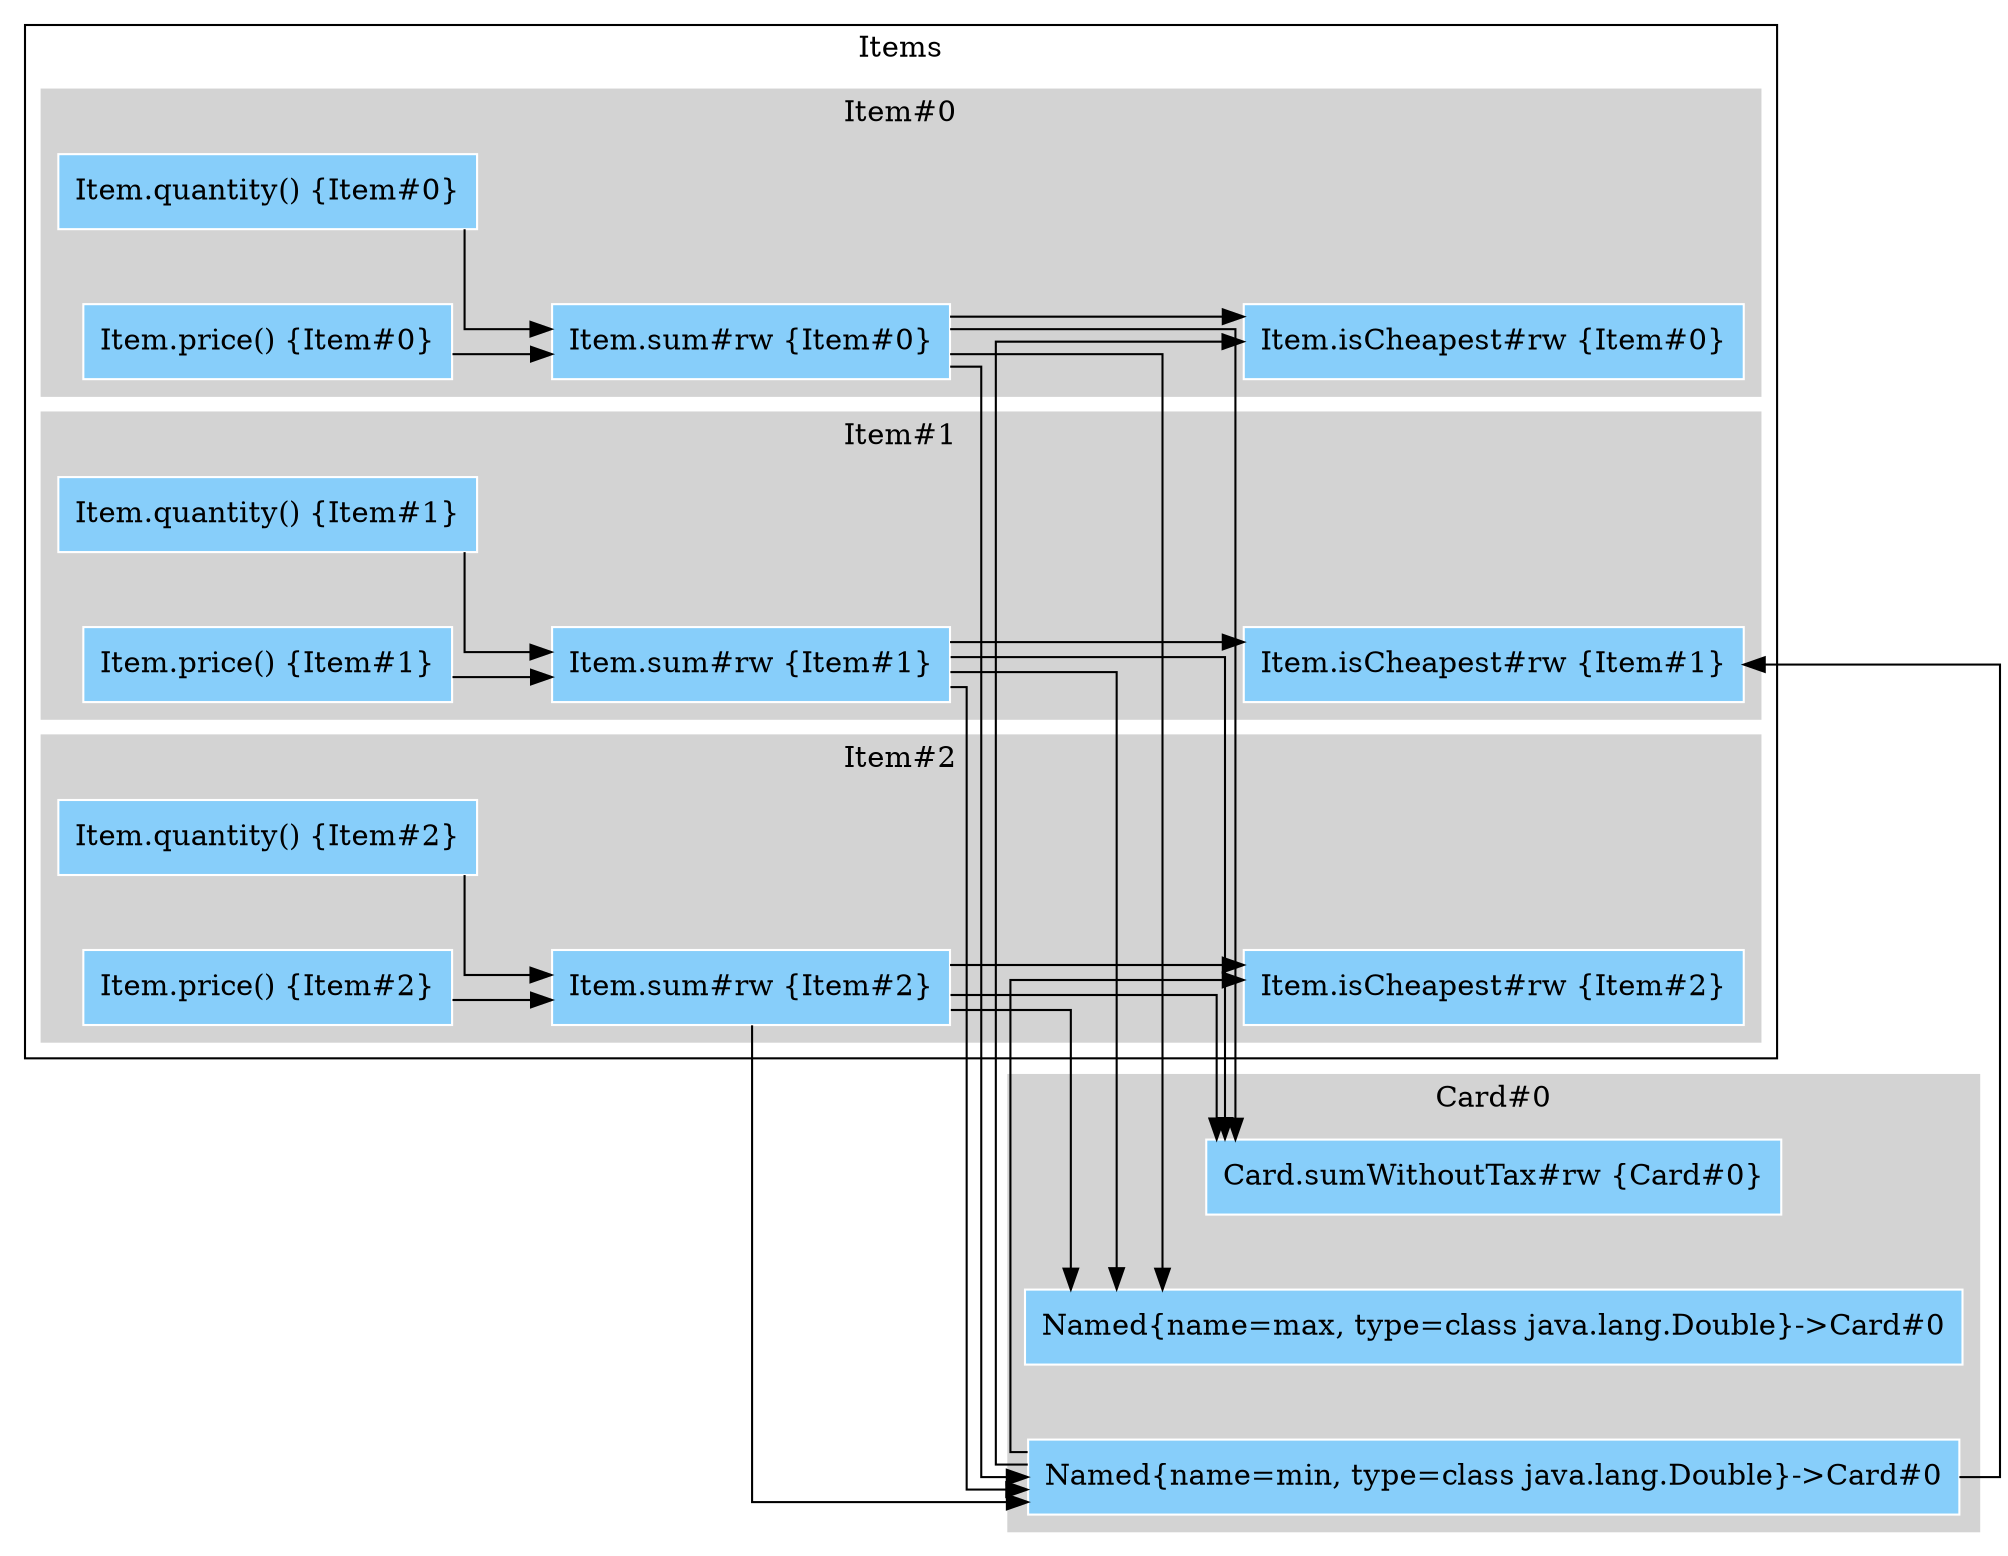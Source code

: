 digraph "calculation" {
	rankdir=LR;
	nodesep=0.5;
//  margin="15.5,15.5"
	//ranksep="1.2 equally";
	splines=ortho;
	 	
	subgraph items {
    color=black;
    label = "Items";
    cluster=true;	
		
		subgraph item_0 {
		  style=filled;
		  color=lightgrey;
		  node [style=filled,color=white];
		  label = "Item#0";
	    cluster=true;	
		  
			"id1"[ fillcolor="lightskyblue", style="filled", shape="rectangle", label="Item.quantity() {Item#0}" ];
			"id3"[ fillcolor="lightskyblue", style="filled", shape="rectangle", label="Item.price() {Item#0}" ];
			"id6"[ fillcolor="lightskyblue", style="filled", shape="rectangle", label="Item.sum#rw {Item#0}" ];		
			"id7"[ fillcolor="lightskyblue", style="filled", shape="rectangle", label="Item.isCheapest#rw {Item#0}" ];
			
			"id1" -> "id6";
			"id3" -> "id6";
			"id6" -> "id7";
		}
	
		subgraph item_1 {
		  style=filled;
		  color=lightgrey;
		  node [style=filled,color=white];
		  label = "Item#1";
	    cluster=true;	
		  
			"id0"[ fillcolor="lightskyblue", style="filled", shape="rectangle", label="Item.quantity() {Item#1}" ];
			"id4"[ fillcolor="lightskyblue", style="filled", shape="rectangle", label="Item.price() {Item#1}" ];
			"id9"[ fillcolor="lightskyblue", style="filled", shape="rectangle", label="Item.sum#rw {Item#1}" ];
			"id10"[ fillcolor="lightskyblue", style="filled", shape="rectangle", label="Item.isCheapest#rw {Item#1}" ];
		
			"id4" -> "id9";
			"id0" -> "id9";
			"id9" -> "id10";
		}
		
		subgraph item_2 {
		  style=filled;
		  color=lightgrey;
		  node [style=filled,color=white];
		  label = "Item#2";
	    cluster=true;	
		  
			"id2"[ fillcolor="lightskyblue", style="filled", shape="rectangle", label="Item.quantity() {Item#2}" ];
			"id5"[ fillcolor="lightskyblue", style="filled", shape="rectangle", label="Item.price() {Item#2}" ];
			"id11"[ fillcolor="lightskyblue", style="filled", shape="rectangle", label="Item.sum#rw {Item#2}" ];
			"id12"[ fillcolor="lightskyblue", style="filled", shape="rectangle", label="Item.isCheapest#rw {Item#2}" ];
		
			"id5" -> "id11";
			"id2" -> "id11";
			"id11" -> "id12";
		}
			
	}
  
  subgraph cluster_3 {
    style=filled;
    color=lightgrey;
    node [style=filled,color=white];
    label = "Card#0";

		"id8"[ fillcolor="lightskyblue", style="filled", shape="rectangle", label="Named{name=min, type=class java.lang.Double}->Card#0" ];
		"id13"[ fillcolor="lightskyblue", style="filled", shape="rectangle", label="Card.sumWithoutTax#rw {Card#0}" ];
		"id14"[ fillcolor="lightskyblue", style="filled", shape="rectangle", label="Named{name=max, type=class java.lang.Double}->Card#0" ];
		
		"id8" -> "id7";
		"id8" -> "id10";
		"id8" -> "id12";
  }
	

	"id6" -> "id13";
	"id9" -> "id13";
	"id11" -> "id13";

	"id6" -> "id8";
	"id9" -> "id8";
	"id11" -> "id8";
	
	"id6" -> "id14";
	"id9" -> "id14";
	"id11" -> "id14";
}


